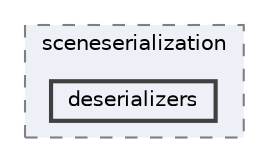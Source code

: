 digraph "D:/Github/Meteor2D/Meteor2D/Engine/include/sceneserialization/deserializers"
{
 // LATEX_PDF_SIZE
  bgcolor="transparent";
  edge [fontname=Helvetica,fontsize=10,labelfontname=Helvetica,labelfontsize=10];
  node [fontname=Helvetica,fontsize=10,shape=box,height=0.2,width=0.4];
  compound=true
  subgraph clusterdir_53aed86aaf902cc14206187e8cc1693d {
    graph [ bgcolor="#edf0f7", pencolor="grey50", label="sceneserialization", fontname=Helvetica,fontsize=10 style="filled,dashed", URL="dir_53aed86aaf902cc14206187e8cc1693d.html",tooltip=""]
  dir_fb143bcb68d60364d0ea73edac136b9f [label="deserializers", fillcolor="#edf0f7", color="grey25", style="filled,bold", URL="dir_fb143bcb68d60364d0ea73edac136b9f.html",tooltip=""];
  }
}
